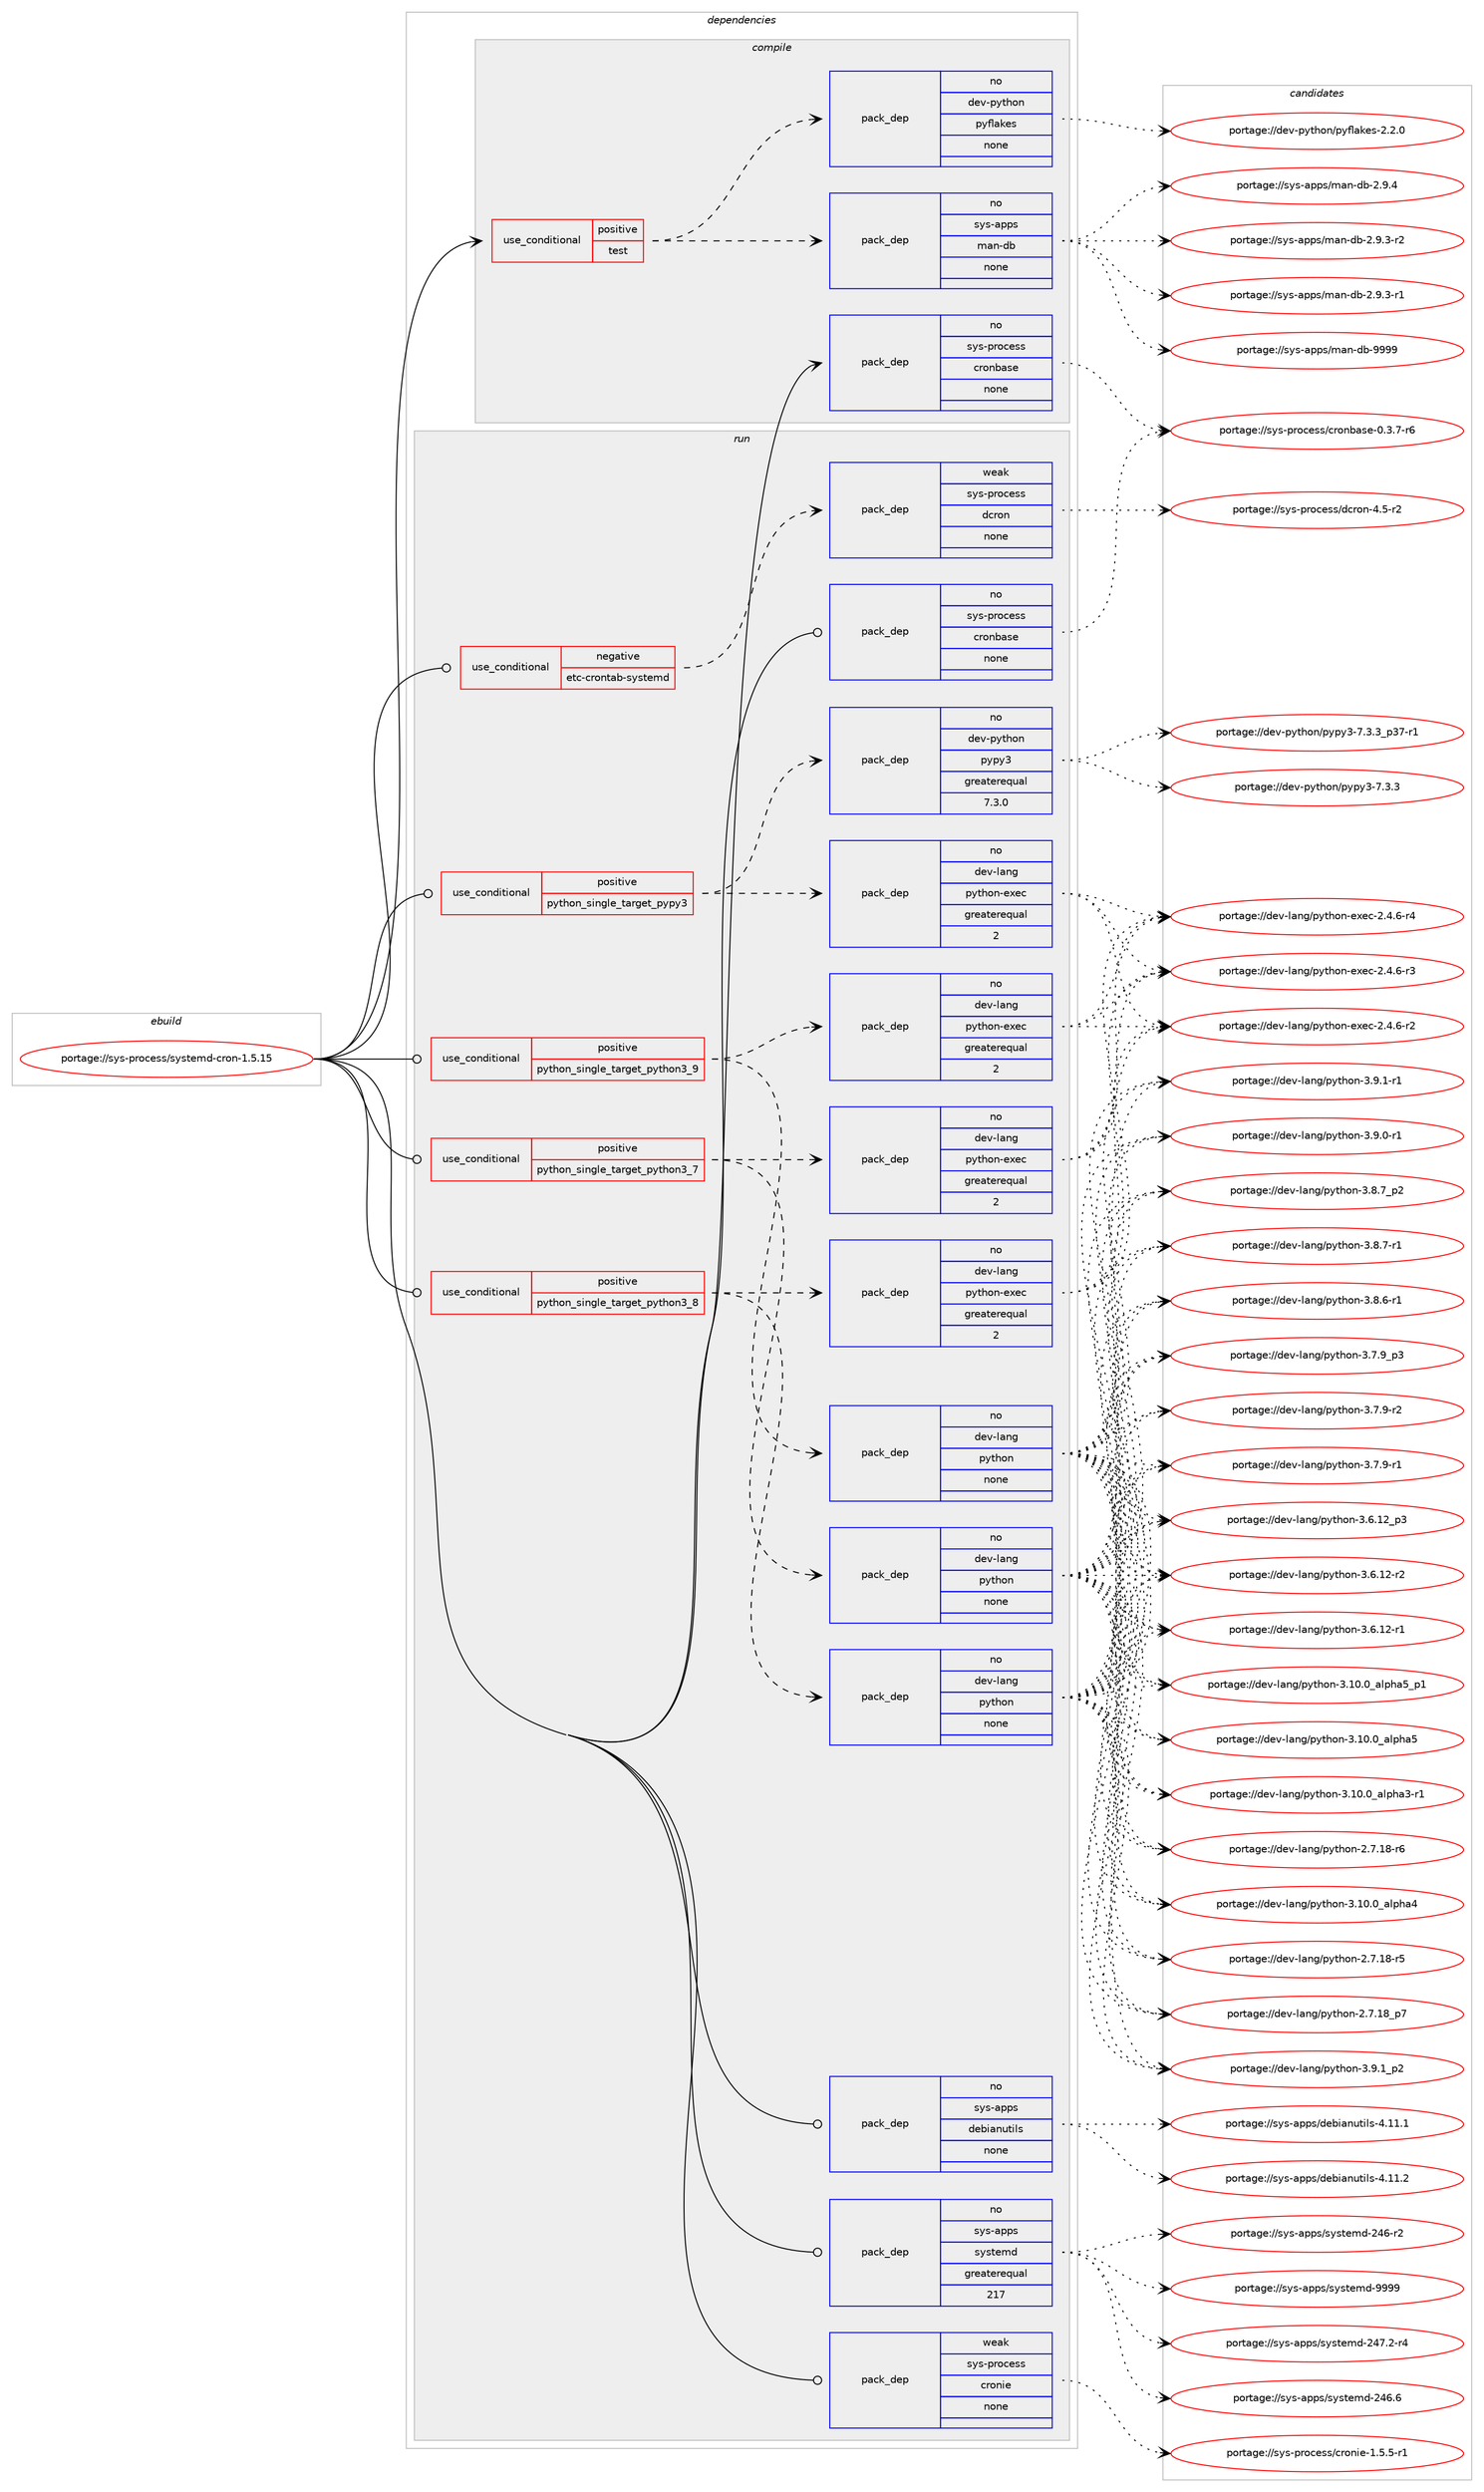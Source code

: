 digraph prolog {

# *************
# Graph options
# *************

newrank=true;
concentrate=true;
compound=true;
graph [rankdir=LR,fontname=Helvetica,fontsize=10,ranksep=1.5];#, ranksep=2.5, nodesep=0.2];
edge  [arrowhead=vee];
node  [fontname=Helvetica,fontsize=10];

# **********
# The ebuild
# **********

subgraph cluster_leftcol {
color=gray;
rank=same;
label=<<i>ebuild</i>>;
id [label="portage://sys-process/systemd-cron-1.5.15", color=red, width=4, href="../sys-process/systemd-cron-1.5.15.svg"];
}

# ****************
# The dependencies
# ****************

subgraph cluster_midcol {
color=gray;
label=<<i>dependencies</i>>;
subgraph cluster_compile {
fillcolor="#eeeeee";
style=filled;
label=<<i>compile</i>>;
subgraph cond472 {
dependency2927 [label=<<TABLE BORDER="0" CELLBORDER="1" CELLSPACING="0" CELLPADDING="4"><TR><TD ROWSPAN="3" CELLPADDING="10">use_conditional</TD></TR><TR><TD>positive</TD></TR><TR><TD>test</TD></TR></TABLE>>, shape=none, color=red];
subgraph pack2402 {
dependency2928 [label=<<TABLE BORDER="0" CELLBORDER="1" CELLSPACING="0" CELLPADDING="4" WIDTH="220"><TR><TD ROWSPAN="6" CELLPADDING="30">pack_dep</TD></TR><TR><TD WIDTH="110">no</TD></TR><TR><TD>sys-apps</TD></TR><TR><TD>man-db</TD></TR><TR><TD>none</TD></TR><TR><TD></TD></TR></TABLE>>, shape=none, color=blue];
}
dependency2927:e -> dependency2928:w [weight=20,style="dashed",arrowhead="vee"];
subgraph pack2403 {
dependency2929 [label=<<TABLE BORDER="0" CELLBORDER="1" CELLSPACING="0" CELLPADDING="4" WIDTH="220"><TR><TD ROWSPAN="6" CELLPADDING="30">pack_dep</TD></TR><TR><TD WIDTH="110">no</TD></TR><TR><TD>dev-python</TD></TR><TR><TD>pyflakes</TD></TR><TR><TD>none</TD></TR><TR><TD></TD></TR></TABLE>>, shape=none, color=blue];
}
dependency2927:e -> dependency2929:w [weight=20,style="dashed",arrowhead="vee"];
}
id:e -> dependency2927:w [weight=20,style="solid",arrowhead="vee"];
subgraph pack2404 {
dependency2930 [label=<<TABLE BORDER="0" CELLBORDER="1" CELLSPACING="0" CELLPADDING="4" WIDTH="220"><TR><TD ROWSPAN="6" CELLPADDING="30">pack_dep</TD></TR><TR><TD WIDTH="110">no</TD></TR><TR><TD>sys-process</TD></TR><TR><TD>cronbase</TD></TR><TR><TD>none</TD></TR><TR><TD></TD></TR></TABLE>>, shape=none, color=blue];
}
id:e -> dependency2930:w [weight=20,style="solid",arrowhead="vee"];
}
subgraph cluster_compileandrun {
fillcolor="#eeeeee";
style=filled;
label=<<i>compile and run</i>>;
}
subgraph cluster_run {
fillcolor="#eeeeee";
style=filled;
label=<<i>run</i>>;
subgraph cond473 {
dependency2931 [label=<<TABLE BORDER="0" CELLBORDER="1" CELLSPACING="0" CELLPADDING="4"><TR><TD ROWSPAN="3" CELLPADDING="10">use_conditional</TD></TR><TR><TD>negative</TD></TR><TR><TD>etc-crontab-systemd</TD></TR></TABLE>>, shape=none, color=red];
subgraph pack2405 {
dependency2932 [label=<<TABLE BORDER="0" CELLBORDER="1" CELLSPACING="0" CELLPADDING="4" WIDTH="220"><TR><TD ROWSPAN="6" CELLPADDING="30">pack_dep</TD></TR><TR><TD WIDTH="110">weak</TD></TR><TR><TD>sys-process</TD></TR><TR><TD>dcron</TD></TR><TR><TD>none</TD></TR><TR><TD></TD></TR></TABLE>>, shape=none, color=blue];
}
dependency2931:e -> dependency2932:w [weight=20,style="dashed",arrowhead="vee"];
}
id:e -> dependency2931:w [weight=20,style="solid",arrowhead="odot"];
subgraph cond474 {
dependency2933 [label=<<TABLE BORDER="0" CELLBORDER="1" CELLSPACING="0" CELLPADDING="4"><TR><TD ROWSPAN="3" CELLPADDING="10">use_conditional</TD></TR><TR><TD>positive</TD></TR><TR><TD>python_single_target_pypy3</TD></TR></TABLE>>, shape=none, color=red];
subgraph pack2406 {
dependency2934 [label=<<TABLE BORDER="0" CELLBORDER="1" CELLSPACING="0" CELLPADDING="4" WIDTH="220"><TR><TD ROWSPAN="6" CELLPADDING="30">pack_dep</TD></TR><TR><TD WIDTH="110">no</TD></TR><TR><TD>dev-python</TD></TR><TR><TD>pypy3</TD></TR><TR><TD>greaterequal</TD></TR><TR><TD>7.3.0</TD></TR></TABLE>>, shape=none, color=blue];
}
dependency2933:e -> dependency2934:w [weight=20,style="dashed",arrowhead="vee"];
subgraph pack2407 {
dependency2935 [label=<<TABLE BORDER="0" CELLBORDER="1" CELLSPACING="0" CELLPADDING="4" WIDTH="220"><TR><TD ROWSPAN="6" CELLPADDING="30">pack_dep</TD></TR><TR><TD WIDTH="110">no</TD></TR><TR><TD>dev-lang</TD></TR><TR><TD>python-exec</TD></TR><TR><TD>greaterequal</TD></TR><TR><TD>2</TD></TR></TABLE>>, shape=none, color=blue];
}
dependency2933:e -> dependency2935:w [weight=20,style="dashed",arrowhead="vee"];
}
id:e -> dependency2933:w [weight=20,style="solid",arrowhead="odot"];
subgraph cond475 {
dependency2936 [label=<<TABLE BORDER="0" CELLBORDER="1" CELLSPACING="0" CELLPADDING="4"><TR><TD ROWSPAN="3" CELLPADDING="10">use_conditional</TD></TR><TR><TD>positive</TD></TR><TR><TD>python_single_target_python3_7</TD></TR></TABLE>>, shape=none, color=red];
subgraph pack2408 {
dependency2937 [label=<<TABLE BORDER="0" CELLBORDER="1" CELLSPACING="0" CELLPADDING="4" WIDTH="220"><TR><TD ROWSPAN="6" CELLPADDING="30">pack_dep</TD></TR><TR><TD WIDTH="110">no</TD></TR><TR><TD>dev-lang</TD></TR><TR><TD>python</TD></TR><TR><TD>none</TD></TR><TR><TD></TD></TR></TABLE>>, shape=none, color=blue];
}
dependency2936:e -> dependency2937:w [weight=20,style="dashed",arrowhead="vee"];
subgraph pack2409 {
dependency2938 [label=<<TABLE BORDER="0" CELLBORDER="1" CELLSPACING="0" CELLPADDING="4" WIDTH="220"><TR><TD ROWSPAN="6" CELLPADDING="30">pack_dep</TD></TR><TR><TD WIDTH="110">no</TD></TR><TR><TD>dev-lang</TD></TR><TR><TD>python-exec</TD></TR><TR><TD>greaterequal</TD></TR><TR><TD>2</TD></TR></TABLE>>, shape=none, color=blue];
}
dependency2936:e -> dependency2938:w [weight=20,style="dashed",arrowhead="vee"];
}
id:e -> dependency2936:w [weight=20,style="solid",arrowhead="odot"];
subgraph cond476 {
dependency2939 [label=<<TABLE BORDER="0" CELLBORDER="1" CELLSPACING="0" CELLPADDING="4"><TR><TD ROWSPAN="3" CELLPADDING="10">use_conditional</TD></TR><TR><TD>positive</TD></TR><TR><TD>python_single_target_python3_8</TD></TR></TABLE>>, shape=none, color=red];
subgraph pack2410 {
dependency2940 [label=<<TABLE BORDER="0" CELLBORDER="1" CELLSPACING="0" CELLPADDING="4" WIDTH="220"><TR><TD ROWSPAN="6" CELLPADDING="30">pack_dep</TD></TR><TR><TD WIDTH="110">no</TD></TR><TR><TD>dev-lang</TD></TR><TR><TD>python</TD></TR><TR><TD>none</TD></TR><TR><TD></TD></TR></TABLE>>, shape=none, color=blue];
}
dependency2939:e -> dependency2940:w [weight=20,style="dashed",arrowhead="vee"];
subgraph pack2411 {
dependency2941 [label=<<TABLE BORDER="0" CELLBORDER="1" CELLSPACING="0" CELLPADDING="4" WIDTH="220"><TR><TD ROWSPAN="6" CELLPADDING="30">pack_dep</TD></TR><TR><TD WIDTH="110">no</TD></TR><TR><TD>dev-lang</TD></TR><TR><TD>python-exec</TD></TR><TR><TD>greaterequal</TD></TR><TR><TD>2</TD></TR></TABLE>>, shape=none, color=blue];
}
dependency2939:e -> dependency2941:w [weight=20,style="dashed",arrowhead="vee"];
}
id:e -> dependency2939:w [weight=20,style="solid",arrowhead="odot"];
subgraph cond477 {
dependency2942 [label=<<TABLE BORDER="0" CELLBORDER="1" CELLSPACING="0" CELLPADDING="4"><TR><TD ROWSPAN="3" CELLPADDING="10">use_conditional</TD></TR><TR><TD>positive</TD></TR><TR><TD>python_single_target_python3_9</TD></TR></TABLE>>, shape=none, color=red];
subgraph pack2412 {
dependency2943 [label=<<TABLE BORDER="0" CELLBORDER="1" CELLSPACING="0" CELLPADDING="4" WIDTH="220"><TR><TD ROWSPAN="6" CELLPADDING="30">pack_dep</TD></TR><TR><TD WIDTH="110">no</TD></TR><TR><TD>dev-lang</TD></TR><TR><TD>python</TD></TR><TR><TD>none</TD></TR><TR><TD></TD></TR></TABLE>>, shape=none, color=blue];
}
dependency2942:e -> dependency2943:w [weight=20,style="dashed",arrowhead="vee"];
subgraph pack2413 {
dependency2944 [label=<<TABLE BORDER="0" CELLBORDER="1" CELLSPACING="0" CELLPADDING="4" WIDTH="220"><TR><TD ROWSPAN="6" CELLPADDING="30">pack_dep</TD></TR><TR><TD WIDTH="110">no</TD></TR><TR><TD>dev-lang</TD></TR><TR><TD>python-exec</TD></TR><TR><TD>greaterequal</TD></TR><TR><TD>2</TD></TR></TABLE>>, shape=none, color=blue];
}
dependency2942:e -> dependency2944:w [weight=20,style="dashed",arrowhead="vee"];
}
id:e -> dependency2942:w [weight=20,style="solid",arrowhead="odot"];
subgraph pack2414 {
dependency2945 [label=<<TABLE BORDER="0" CELLBORDER="1" CELLSPACING="0" CELLPADDING="4" WIDTH="220"><TR><TD ROWSPAN="6" CELLPADDING="30">pack_dep</TD></TR><TR><TD WIDTH="110">no</TD></TR><TR><TD>sys-apps</TD></TR><TR><TD>debianutils</TD></TR><TR><TD>none</TD></TR><TR><TD></TD></TR></TABLE>>, shape=none, color=blue];
}
id:e -> dependency2945:w [weight=20,style="solid",arrowhead="odot"];
subgraph pack2415 {
dependency2946 [label=<<TABLE BORDER="0" CELLBORDER="1" CELLSPACING="0" CELLPADDING="4" WIDTH="220"><TR><TD ROWSPAN="6" CELLPADDING="30">pack_dep</TD></TR><TR><TD WIDTH="110">no</TD></TR><TR><TD>sys-apps</TD></TR><TR><TD>systemd</TD></TR><TR><TD>greaterequal</TD></TR><TR><TD>217</TD></TR></TABLE>>, shape=none, color=blue];
}
id:e -> dependency2946:w [weight=20,style="solid",arrowhead="odot"];
subgraph pack2416 {
dependency2947 [label=<<TABLE BORDER="0" CELLBORDER="1" CELLSPACING="0" CELLPADDING="4" WIDTH="220"><TR><TD ROWSPAN="6" CELLPADDING="30">pack_dep</TD></TR><TR><TD WIDTH="110">no</TD></TR><TR><TD>sys-process</TD></TR><TR><TD>cronbase</TD></TR><TR><TD>none</TD></TR><TR><TD></TD></TR></TABLE>>, shape=none, color=blue];
}
id:e -> dependency2947:w [weight=20,style="solid",arrowhead="odot"];
subgraph pack2417 {
dependency2948 [label=<<TABLE BORDER="0" CELLBORDER="1" CELLSPACING="0" CELLPADDING="4" WIDTH="220"><TR><TD ROWSPAN="6" CELLPADDING="30">pack_dep</TD></TR><TR><TD WIDTH="110">weak</TD></TR><TR><TD>sys-process</TD></TR><TR><TD>cronie</TD></TR><TR><TD>none</TD></TR><TR><TD></TD></TR></TABLE>>, shape=none, color=blue];
}
id:e -> dependency2948:w [weight=20,style="solid",arrowhead="odot"];
}
}

# **************
# The candidates
# **************

subgraph cluster_choices {
rank=same;
color=gray;
label=<<i>candidates</i>>;

subgraph choice2402 {
color=black;
nodesep=1;
choice1151211154597112112115471099711045100984557575757 [label="portage://sys-apps/man-db-9999", color=red, width=4,href="../sys-apps/man-db-9999.svg"];
choice115121115459711211211547109971104510098455046574652 [label="portage://sys-apps/man-db-2.9.4", color=red, width=4,href="../sys-apps/man-db-2.9.4.svg"];
choice1151211154597112112115471099711045100984550465746514511450 [label="portage://sys-apps/man-db-2.9.3-r2", color=red, width=4,href="../sys-apps/man-db-2.9.3-r2.svg"];
choice1151211154597112112115471099711045100984550465746514511449 [label="portage://sys-apps/man-db-2.9.3-r1", color=red, width=4,href="../sys-apps/man-db-2.9.3-r1.svg"];
dependency2928:e -> choice1151211154597112112115471099711045100984557575757:w [style=dotted,weight="100"];
dependency2928:e -> choice115121115459711211211547109971104510098455046574652:w [style=dotted,weight="100"];
dependency2928:e -> choice1151211154597112112115471099711045100984550465746514511450:w [style=dotted,weight="100"];
dependency2928:e -> choice1151211154597112112115471099711045100984550465746514511449:w [style=dotted,weight="100"];
}
subgraph choice2403 {
color=black;
nodesep=1;
choice100101118451121211161041111104711212110210897107101115455046504648 [label="portage://dev-python/pyflakes-2.2.0", color=red, width=4,href="../dev-python/pyflakes-2.2.0.svg"];
dependency2929:e -> choice100101118451121211161041111104711212110210897107101115455046504648:w [style=dotted,weight="100"];
}
subgraph choice2404 {
color=black;
nodesep=1;
choice1151211154511211411199101115115479911411111098971151014548465146554511454 [label="portage://sys-process/cronbase-0.3.7-r6", color=red, width=4,href="../sys-process/cronbase-0.3.7-r6.svg"];
dependency2930:e -> choice1151211154511211411199101115115479911411111098971151014548465146554511454:w [style=dotted,weight="100"];
}
subgraph choice2405 {
color=black;
nodesep=1;
choice11512111545112114111991011151154710099114111110455246534511450 [label="portage://sys-process/dcron-4.5-r2", color=red, width=4,href="../sys-process/dcron-4.5-r2.svg"];
dependency2932:e -> choice11512111545112114111991011151154710099114111110455246534511450:w [style=dotted,weight="100"];
}
subgraph choice2406 {
color=black;
nodesep=1;
choice1001011184511212111610411111047112121112121514555465146519511251554511449 [label="portage://dev-python/pypy3-7.3.3_p37-r1", color=red, width=4,href="../dev-python/pypy3-7.3.3_p37-r1.svg"];
choice100101118451121211161041111104711212111212151455546514651 [label="portage://dev-python/pypy3-7.3.3", color=red, width=4,href="../dev-python/pypy3-7.3.3.svg"];
dependency2934:e -> choice1001011184511212111610411111047112121112121514555465146519511251554511449:w [style=dotted,weight="100"];
dependency2934:e -> choice100101118451121211161041111104711212111212151455546514651:w [style=dotted,weight="100"];
}
subgraph choice2407 {
color=black;
nodesep=1;
choice10010111845108971101034711212111610411111045101120101994550465246544511452 [label="portage://dev-lang/python-exec-2.4.6-r4", color=red, width=4,href="../dev-lang/python-exec-2.4.6-r4.svg"];
choice10010111845108971101034711212111610411111045101120101994550465246544511451 [label="portage://dev-lang/python-exec-2.4.6-r3", color=red, width=4,href="../dev-lang/python-exec-2.4.6-r3.svg"];
choice10010111845108971101034711212111610411111045101120101994550465246544511450 [label="portage://dev-lang/python-exec-2.4.6-r2", color=red, width=4,href="../dev-lang/python-exec-2.4.6-r2.svg"];
dependency2935:e -> choice10010111845108971101034711212111610411111045101120101994550465246544511452:w [style=dotted,weight="100"];
dependency2935:e -> choice10010111845108971101034711212111610411111045101120101994550465246544511451:w [style=dotted,weight="100"];
dependency2935:e -> choice10010111845108971101034711212111610411111045101120101994550465246544511450:w [style=dotted,weight="100"];
}
subgraph choice2408 {
color=black;
nodesep=1;
choice1001011184510897110103471121211161041111104551465746499511250 [label="portage://dev-lang/python-3.9.1_p2", color=red, width=4,href="../dev-lang/python-3.9.1_p2.svg"];
choice1001011184510897110103471121211161041111104551465746494511449 [label="portage://dev-lang/python-3.9.1-r1", color=red, width=4,href="../dev-lang/python-3.9.1-r1.svg"];
choice1001011184510897110103471121211161041111104551465746484511449 [label="portage://dev-lang/python-3.9.0-r1", color=red, width=4,href="../dev-lang/python-3.9.0-r1.svg"];
choice1001011184510897110103471121211161041111104551465646559511250 [label="portage://dev-lang/python-3.8.7_p2", color=red, width=4,href="../dev-lang/python-3.8.7_p2.svg"];
choice1001011184510897110103471121211161041111104551465646554511449 [label="portage://dev-lang/python-3.8.7-r1", color=red, width=4,href="../dev-lang/python-3.8.7-r1.svg"];
choice1001011184510897110103471121211161041111104551465646544511449 [label="portage://dev-lang/python-3.8.6-r1", color=red, width=4,href="../dev-lang/python-3.8.6-r1.svg"];
choice1001011184510897110103471121211161041111104551465546579511251 [label="portage://dev-lang/python-3.7.9_p3", color=red, width=4,href="../dev-lang/python-3.7.9_p3.svg"];
choice1001011184510897110103471121211161041111104551465546574511450 [label="portage://dev-lang/python-3.7.9-r2", color=red, width=4,href="../dev-lang/python-3.7.9-r2.svg"];
choice1001011184510897110103471121211161041111104551465546574511449 [label="portage://dev-lang/python-3.7.9-r1", color=red, width=4,href="../dev-lang/python-3.7.9-r1.svg"];
choice100101118451089711010347112121116104111110455146544649509511251 [label="portage://dev-lang/python-3.6.12_p3", color=red, width=4,href="../dev-lang/python-3.6.12_p3.svg"];
choice100101118451089711010347112121116104111110455146544649504511450 [label="portage://dev-lang/python-3.6.12-r2", color=red, width=4,href="../dev-lang/python-3.6.12-r2.svg"];
choice100101118451089711010347112121116104111110455146544649504511449 [label="portage://dev-lang/python-3.6.12-r1", color=red, width=4,href="../dev-lang/python-3.6.12-r1.svg"];
choice10010111845108971101034711212111610411111045514649484648959710811210497539511249 [label="portage://dev-lang/python-3.10.0_alpha5_p1", color=red, width=4,href="../dev-lang/python-3.10.0_alpha5_p1.svg"];
choice1001011184510897110103471121211161041111104551464948464895971081121049753 [label="portage://dev-lang/python-3.10.0_alpha5", color=red, width=4,href="../dev-lang/python-3.10.0_alpha5.svg"];
choice1001011184510897110103471121211161041111104551464948464895971081121049752 [label="portage://dev-lang/python-3.10.0_alpha4", color=red, width=4,href="../dev-lang/python-3.10.0_alpha4.svg"];
choice10010111845108971101034711212111610411111045514649484648959710811210497514511449 [label="portage://dev-lang/python-3.10.0_alpha3-r1", color=red, width=4,href="../dev-lang/python-3.10.0_alpha3-r1.svg"];
choice100101118451089711010347112121116104111110455046554649569511255 [label="portage://dev-lang/python-2.7.18_p7", color=red, width=4,href="../dev-lang/python-2.7.18_p7.svg"];
choice100101118451089711010347112121116104111110455046554649564511454 [label="portage://dev-lang/python-2.7.18-r6", color=red, width=4,href="../dev-lang/python-2.7.18-r6.svg"];
choice100101118451089711010347112121116104111110455046554649564511453 [label="portage://dev-lang/python-2.7.18-r5", color=red, width=4,href="../dev-lang/python-2.7.18-r5.svg"];
dependency2937:e -> choice1001011184510897110103471121211161041111104551465746499511250:w [style=dotted,weight="100"];
dependency2937:e -> choice1001011184510897110103471121211161041111104551465746494511449:w [style=dotted,weight="100"];
dependency2937:e -> choice1001011184510897110103471121211161041111104551465746484511449:w [style=dotted,weight="100"];
dependency2937:e -> choice1001011184510897110103471121211161041111104551465646559511250:w [style=dotted,weight="100"];
dependency2937:e -> choice1001011184510897110103471121211161041111104551465646554511449:w [style=dotted,weight="100"];
dependency2937:e -> choice1001011184510897110103471121211161041111104551465646544511449:w [style=dotted,weight="100"];
dependency2937:e -> choice1001011184510897110103471121211161041111104551465546579511251:w [style=dotted,weight="100"];
dependency2937:e -> choice1001011184510897110103471121211161041111104551465546574511450:w [style=dotted,weight="100"];
dependency2937:e -> choice1001011184510897110103471121211161041111104551465546574511449:w [style=dotted,weight="100"];
dependency2937:e -> choice100101118451089711010347112121116104111110455146544649509511251:w [style=dotted,weight="100"];
dependency2937:e -> choice100101118451089711010347112121116104111110455146544649504511450:w [style=dotted,weight="100"];
dependency2937:e -> choice100101118451089711010347112121116104111110455146544649504511449:w [style=dotted,weight="100"];
dependency2937:e -> choice10010111845108971101034711212111610411111045514649484648959710811210497539511249:w [style=dotted,weight="100"];
dependency2937:e -> choice1001011184510897110103471121211161041111104551464948464895971081121049753:w [style=dotted,weight="100"];
dependency2937:e -> choice1001011184510897110103471121211161041111104551464948464895971081121049752:w [style=dotted,weight="100"];
dependency2937:e -> choice10010111845108971101034711212111610411111045514649484648959710811210497514511449:w [style=dotted,weight="100"];
dependency2937:e -> choice100101118451089711010347112121116104111110455046554649569511255:w [style=dotted,weight="100"];
dependency2937:e -> choice100101118451089711010347112121116104111110455046554649564511454:w [style=dotted,weight="100"];
dependency2937:e -> choice100101118451089711010347112121116104111110455046554649564511453:w [style=dotted,weight="100"];
}
subgraph choice2409 {
color=black;
nodesep=1;
choice10010111845108971101034711212111610411111045101120101994550465246544511452 [label="portage://dev-lang/python-exec-2.4.6-r4", color=red, width=4,href="../dev-lang/python-exec-2.4.6-r4.svg"];
choice10010111845108971101034711212111610411111045101120101994550465246544511451 [label="portage://dev-lang/python-exec-2.4.6-r3", color=red, width=4,href="../dev-lang/python-exec-2.4.6-r3.svg"];
choice10010111845108971101034711212111610411111045101120101994550465246544511450 [label="portage://dev-lang/python-exec-2.4.6-r2", color=red, width=4,href="../dev-lang/python-exec-2.4.6-r2.svg"];
dependency2938:e -> choice10010111845108971101034711212111610411111045101120101994550465246544511452:w [style=dotted,weight="100"];
dependency2938:e -> choice10010111845108971101034711212111610411111045101120101994550465246544511451:w [style=dotted,weight="100"];
dependency2938:e -> choice10010111845108971101034711212111610411111045101120101994550465246544511450:w [style=dotted,weight="100"];
}
subgraph choice2410 {
color=black;
nodesep=1;
choice1001011184510897110103471121211161041111104551465746499511250 [label="portage://dev-lang/python-3.9.1_p2", color=red, width=4,href="../dev-lang/python-3.9.1_p2.svg"];
choice1001011184510897110103471121211161041111104551465746494511449 [label="portage://dev-lang/python-3.9.1-r1", color=red, width=4,href="../dev-lang/python-3.9.1-r1.svg"];
choice1001011184510897110103471121211161041111104551465746484511449 [label="portage://dev-lang/python-3.9.0-r1", color=red, width=4,href="../dev-lang/python-3.9.0-r1.svg"];
choice1001011184510897110103471121211161041111104551465646559511250 [label="portage://dev-lang/python-3.8.7_p2", color=red, width=4,href="../dev-lang/python-3.8.7_p2.svg"];
choice1001011184510897110103471121211161041111104551465646554511449 [label="portage://dev-lang/python-3.8.7-r1", color=red, width=4,href="../dev-lang/python-3.8.7-r1.svg"];
choice1001011184510897110103471121211161041111104551465646544511449 [label="portage://dev-lang/python-3.8.6-r1", color=red, width=4,href="../dev-lang/python-3.8.6-r1.svg"];
choice1001011184510897110103471121211161041111104551465546579511251 [label="portage://dev-lang/python-3.7.9_p3", color=red, width=4,href="../dev-lang/python-3.7.9_p3.svg"];
choice1001011184510897110103471121211161041111104551465546574511450 [label="portage://dev-lang/python-3.7.9-r2", color=red, width=4,href="../dev-lang/python-3.7.9-r2.svg"];
choice1001011184510897110103471121211161041111104551465546574511449 [label="portage://dev-lang/python-3.7.9-r1", color=red, width=4,href="../dev-lang/python-3.7.9-r1.svg"];
choice100101118451089711010347112121116104111110455146544649509511251 [label="portage://dev-lang/python-3.6.12_p3", color=red, width=4,href="../dev-lang/python-3.6.12_p3.svg"];
choice100101118451089711010347112121116104111110455146544649504511450 [label="portage://dev-lang/python-3.6.12-r2", color=red, width=4,href="../dev-lang/python-3.6.12-r2.svg"];
choice100101118451089711010347112121116104111110455146544649504511449 [label="portage://dev-lang/python-3.6.12-r1", color=red, width=4,href="../dev-lang/python-3.6.12-r1.svg"];
choice10010111845108971101034711212111610411111045514649484648959710811210497539511249 [label="portage://dev-lang/python-3.10.0_alpha5_p1", color=red, width=4,href="../dev-lang/python-3.10.0_alpha5_p1.svg"];
choice1001011184510897110103471121211161041111104551464948464895971081121049753 [label="portage://dev-lang/python-3.10.0_alpha5", color=red, width=4,href="../dev-lang/python-3.10.0_alpha5.svg"];
choice1001011184510897110103471121211161041111104551464948464895971081121049752 [label="portage://dev-lang/python-3.10.0_alpha4", color=red, width=4,href="../dev-lang/python-3.10.0_alpha4.svg"];
choice10010111845108971101034711212111610411111045514649484648959710811210497514511449 [label="portage://dev-lang/python-3.10.0_alpha3-r1", color=red, width=4,href="../dev-lang/python-3.10.0_alpha3-r1.svg"];
choice100101118451089711010347112121116104111110455046554649569511255 [label="portage://dev-lang/python-2.7.18_p7", color=red, width=4,href="../dev-lang/python-2.7.18_p7.svg"];
choice100101118451089711010347112121116104111110455046554649564511454 [label="portage://dev-lang/python-2.7.18-r6", color=red, width=4,href="../dev-lang/python-2.7.18-r6.svg"];
choice100101118451089711010347112121116104111110455046554649564511453 [label="portage://dev-lang/python-2.7.18-r5", color=red, width=4,href="../dev-lang/python-2.7.18-r5.svg"];
dependency2940:e -> choice1001011184510897110103471121211161041111104551465746499511250:w [style=dotted,weight="100"];
dependency2940:e -> choice1001011184510897110103471121211161041111104551465746494511449:w [style=dotted,weight="100"];
dependency2940:e -> choice1001011184510897110103471121211161041111104551465746484511449:w [style=dotted,weight="100"];
dependency2940:e -> choice1001011184510897110103471121211161041111104551465646559511250:w [style=dotted,weight="100"];
dependency2940:e -> choice1001011184510897110103471121211161041111104551465646554511449:w [style=dotted,weight="100"];
dependency2940:e -> choice1001011184510897110103471121211161041111104551465646544511449:w [style=dotted,weight="100"];
dependency2940:e -> choice1001011184510897110103471121211161041111104551465546579511251:w [style=dotted,weight="100"];
dependency2940:e -> choice1001011184510897110103471121211161041111104551465546574511450:w [style=dotted,weight="100"];
dependency2940:e -> choice1001011184510897110103471121211161041111104551465546574511449:w [style=dotted,weight="100"];
dependency2940:e -> choice100101118451089711010347112121116104111110455146544649509511251:w [style=dotted,weight="100"];
dependency2940:e -> choice100101118451089711010347112121116104111110455146544649504511450:w [style=dotted,weight="100"];
dependency2940:e -> choice100101118451089711010347112121116104111110455146544649504511449:w [style=dotted,weight="100"];
dependency2940:e -> choice10010111845108971101034711212111610411111045514649484648959710811210497539511249:w [style=dotted,weight="100"];
dependency2940:e -> choice1001011184510897110103471121211161041111104551464948464895971081121049753:w [style=dotted,weight="100"];
dependency2940:e -> choice1001011184510897110103471121211161041111104551464948464895971081121049752:w [style=dotted,weight="100"];
dependency2940:e -> choice10010111845108971101034711212111610411111045514649484648959710811210497514511449:w [style=dotted,weight="100"];
dependency2940:e -> choice100101118451089711010347112121116104111110455046554649569511255:w [style=dotted,weight="100"];
dependency2940:e -> choice100101118451089711010347112121116104111110455046554649564511454:w [style=dotted,weight="100"];
dependency2940:e -> choice100101118451089711010347112121116104111110455046554649564511453:w [style=dotted,weight="100"];
}
subgraph choice2411 {
color=black;
nodesep=1;
choice10010111845108971101034711212111610411111045101120101994550465246544511452 [label="portage://dev-lang/python-exec-2.4.6-r4", color=red, width=4,href="../dev-lang/python-exec-2.4.6-r4.svg"];
choice10010111845108971101034711212111610411111045101120101994550465246544511451 [label="portage://dev-lang/python-exec-2.4.6-r3", color=red, width=4,href="../dev-lang/python-exec-2.4.6-r3.svg"];
choice10010111845108971101034711212111610411111045101120101994550465246544511450 [label="portage://dev-lang/python-exec-2.4.6-r2", color=red, width=4,href="../dev-lang/python-exec-2.4.6-r2.svg"];
dependency2941:e -> choice10010111845108971101034711212111610411111045101120101994550465246544511452:w [style=dotted,weight="100"];
dependency2941:e -> choice10010111845108971101034711212111610411111045101120101994550465246544511451:w [style=dotted,weight="100"];
dependency2941:e -> choice10010111845108971101034711212111610411111045101120101994550465246544511450:w [style=dotted,weight="100"];
}
subgraph choice2412 {
color=black;
nodesep=1;
choice1001011184510897110103471121211161041111104551465746499511250 [label="portage://dev-lang/python-3.9.1_p2", color=red, width=4,href="../dev-lang/python-3.9.1_p2.svg"];
choice1001011184510897110103471121211161041111104551465746494511449 [label="portage://dev-lang/python-3.9.1-r1", color=red, width=4,href="../dev-lang/python-3.9.1-r1.svg"];
choice1001011184510897110103471121211161041111104551465746484511449 [label="portage://dev-lang/python-3.9.0-r1", color=red, width=4,href="../dev-lang/python-3.9.0-r1.svg"];
choice1001011184510897110103471121211161041111104551465646559511250 [label="portage://dev-lang/python-3.8.7_p2", color=red, width=4,href="../dev-lang/python-3.8.7_p2.svg"];
choice1001011184510897110103471121211161041111104551465646554511449 [label="portage://dev-lang/python-3.8.7-r1", color=red, width=4,href="../dev-lang/python-3.8.7-r1.svg"];
choice1001011184510897110103471121211161041111104551465646544511449 [label="portage://dev-lang/python-3.8.6-r1", color=red, width=4,href="../dev-lang/python-3.8.6-r1.svg"];
choice1001011184510897110103471121211161041111104551465546579511251 [label="portage://dev-lang/python-3.7.9_p3", color=red, width=4,href="../dev-lang/python-3.7.9_p3.svg"];
choice1001011184510897110103471121211161041111104551465546574511450 [label="portage://dev-lang/python-3.7.9-r2", color=red, width=4,href="../dev-lang/python-3.7.9-r2.svg"];
choice1001011184510897110103471121211161041111104551465546574511449 [label="portage://dev-lang/python-3.7.9-r1", color=red, width=4,href="../dev-lang/python-3.7.9-r1.svg"];
choice100101118451089711010347112121116104111110455146544649509511251 [label="portage://dev-lang/python-3.6.12_p3", color=red, width=4,href="../dev-lang/python-3.6.12_p3.svg"];
choice100101118451089711010347112121116104111110455146544649504511450 [label="portage://dev-lang/python-3.6.12-r2", color=red, width=4,href="../dev-lang/python-3.6.12-r2.svg"];
choice100101118451089711010347112121116104111110455146544649504511449 [label="portage://dev-lang/python-3.6.12-r1", color=red, width=4,href="../dev-lang/python-3.6.12-r1.svg"];
choice10010111845108971101034711212111610411111045514649484648959710811210497539511249 [label="portage://dev-lang/python-3.10.0_alpha5_p1", color=red, width=4,href="../dev-lang/python-3.10.0_alpha5_p1.svg"];
choice1001011184510897110103471121211161041111104551464948464895971081121049753 [label="portage://dev-lang/python-3.10.0_alpha5", color=red, width=4,href="../dev-lang/python-3.10.0_alpha5.svg"];
choice1001011184510897110103471121211161041111104551464948464895971081121049752 [label="portage://dev-lang/python-3.10.0_alpha4", color=red, width=4,href="../dev-lang/python-3.10.0_alpha4.svg"];
choice10010111845108971101034711212111610411111045514649484648959710811210497514511449 [label="portage://dev-lang/python-3.10.0_alpha3-r1", color=red, width=4,href="../dev-lang/python-3.10.0_alpha3-r1.svg"];
choice100101118451089711010347112121116104111110455046554649569511255 [label="portage://dev-lang/python-2.7.18_p7", color=red, width=4,href="../dev-lang/python-2.7.18_p7.svg"];
choice100101118451089711010347112121116104111110455046554649564511454 [label="portage://dev-lang/python-2.7.18-r6", color=red, width=4,href="../dev-lang/python-2.7.18-r6.svg"];
choice100101118451089711010347112121116104111110455046554649564511453 [label="portage://dev-lang/python-2.7.18-r5", color=red, width=4,href="../dev-lang/python-2.7.18-r5.svg"];
dependency2943:e -> choice1001011184510897110103471121211161041111104551465746499511250:w [style=dotted,weight="100"];
dependency2943:e -> choice1001011184510897110103471121211161041111104551465746494511449:w [style=dotted,weight="100"];
dependency2943:e -> choice1001011184510897110103471121211161041111104551465746484511449:w [style=dotted,weight="100"];
dependency2943:e -> choice1001011184510897110103471121211161041111104551465646559511250:w [style=dotted,weight="100"];
dependency2943:e -> choice1001011184510897110103471121211161041111104551465646554511449:w [style=dotted,weight="100"];
dependency2943:e -> choice1001011184510897110103471121211161041111104551465646544511449:w [style=dotted,weight="100"];
dependency2943:e -> choice1001011184510897110103471121211161041111104551465546579511251:w [style=dotted,weight="100"];
dependency2943:e -> choice1001011184510897110103471121211161041111104551465546574511450:w [style=dotted,weight="100"];
dependency2943:e -> choice1001011184510897110103471121211161041111104551465546574511449:w [style=dotted,weight="100"];
dependency2943:e -> choice100101118451089711010347112121116104111110455146544649509511251:w [style=dotted,weight="100"];
dependency2943:e -> choice100101118451089711010347112121116104111110455146544649504511450:w [style=dotted,weight="100"];
dependency2943:e -> choice100101118451089711010347112121116104111110455146544649504511449:w [style=dotted,weight="100"];
dependency2943:e -> choice10010111845108971101034711212111610411111045514649484648959710811210497539511249:w [style=dotted,weight="100"];
dependency2943:e -> choice1001011184510897110103471121211161041111104551464948464895971081121049753:w [style=dotted,weight="100"];
dependency2943:e -> choice1001011184510897110103471121211161041111104551464948464895971081121049752:w [style=dotted,weight="100"];
dependency2943:e -> choice10010111845108971101034711212111610411111045514649484648959710811210497514511449:w [style=dotted,weight="100"];
dependency2943:e -> choice100101118451089711010347112121116104111110455046554649569511255:w [style=dotted,weight="100"];
dependency2943:e -> choice100101118451089711010347112121116104111110455046554649564511454:w [style=dotted,weight="100"];
dependency2943:e -> choice100101118451089711010347112121116104111110455046554649564511453:w [style=dotted,weight="100"];
}
subgraph choice2413 {
color=black;
nodesep=1;
choice10010111845108971101034711212111610411111045101120101994550465246544511452 [label="portage://dev-lang/python-exec-2.4.6-r4", color=red, width=4,href="../dev-lang/python-exec-2.4.6-r4.svg"];
choice10010111845108971101034711212111610411111045101120101994550465246544511451 [label="portage://dev-lang/python-exec-2.4.6-r3", color=red, width=4,href="../dev-lang/python-exec-2.4.6-r3.svg"];
choice10010111845108971101034711212111610411111045101120101994550465246544511450 [label="portage://dev-lang/python-exec-2.4.6-r2", color=red, width=4,href="../dev-lang/python-exec-2.4.6-r2.svg"];
dependency2944:e -> choice10010111845108971101034711212111610411111045101120101994550465246544511452:w [style=dotted,weight="100"];
dependency2944:e -> choice10010111845108971101034711212111610411111045101120101994550465246544511451:w [style=dotted,weight="100"];
dependency2944:e -> choice10010111845108971101034711212111610411111045101120101994550465246544511450:w [style=dotted,weight="100"];
}
subgraph choice2414 {
color=black;
nodesep=1;
choice115121115459711211211547100101981059711011711610510811545524649494650 [label="portage://sys-apps/debianutils-4.11.2", color=red, width=4,href="../sys-apps/debianutils-4.11.2.svg"];
choice115121115459711211211547100101981059711011711610510811545524649494649 [label="portage://sys-apps/debianutils-4.11.1", color=red, width=4,href="../sys-apps/debianutils-4.11.1.svg"];
dependency2945:e -> choice115121115459711211211547100101981059711011711610510811545524649494650:w [style=dotted,weight="100"];
dependency2945:e -> choice115121115459711211211547100101981059711011711610510811545524649494649:w [style=dotted,weight="100"];
}
subgraph choice2415 {
color=black;
nodesep=1;
choice1151211154597112112115471151211151161011091004557575757 [label="portage://sys-apps/systemd-9999", color=red, width=4,href="../sys-apps/systemd-9999.svg"];
choice1151211154597112112115471151211151161011091004550525546504511452 [label="portage://sys-apps/systemd-247.2-r4", color=red, width=4,href="../sys-apps/systemd-247.2-r4.svg"];
choice115121115459711211211547115121115116101109100455052544654 [label="portage://sys-apps/systemd-246.6", color=red, width=4,href="../sys-apps/systemd-246.6.svg"];
choice115121115459711211211547115121115116101109100455052544511450 [label="portage://sys-apps/systemd-246-r2", color=red, width=4,href="../sys-apps/systemd-246-r2.svg"];
dependency2946:e -> choice1151211154597112112115471151211151161011091004557575757:w [style=dotted,weight="100"];
dependency2946:e -> choice1151211154597112112115471151211151161011091004550525546504511452:w [style=dotted,weight="100"];
dependency2946:e -> choice115121115459711211211547115121115116101109100455052544654:w [style=dotted,weight="100"];
dependency2946:e -> choice115121115459711211211547115121115116101109100455052544511450:w [style=dotted,weight="100"];
}
subgraph choice2416 {
color=black;
nodesep=1;
choice1151211154511211411199101115115479911411111098971151014548465146554511454 [label="portage://sys-process/cronbase-0.3.7-r6", color=red, width=4,href="../sys-process/cronbase-0.3.7-r6.svg"];
dependency2947:e -> choice1151211154511211411199101115115479911411111098971151014548465146554511454:w [style=dotted,weight="100"];
}
subgraph choice2417 {
color=black;
nodesep=1;
choice115121115451121141119910111511547991141111101051014549465346534511449 [label="portage://sys-process/cronie-1.5.5-r1", color=red, width=4,href="../sys-process/cronie-1.5.5-r1.svg"];
dependency2948:e -> choice115121115451121141119910111511547991141111101051014549465346534511449:w [style=dotted,weight="100"];
}
}

}

